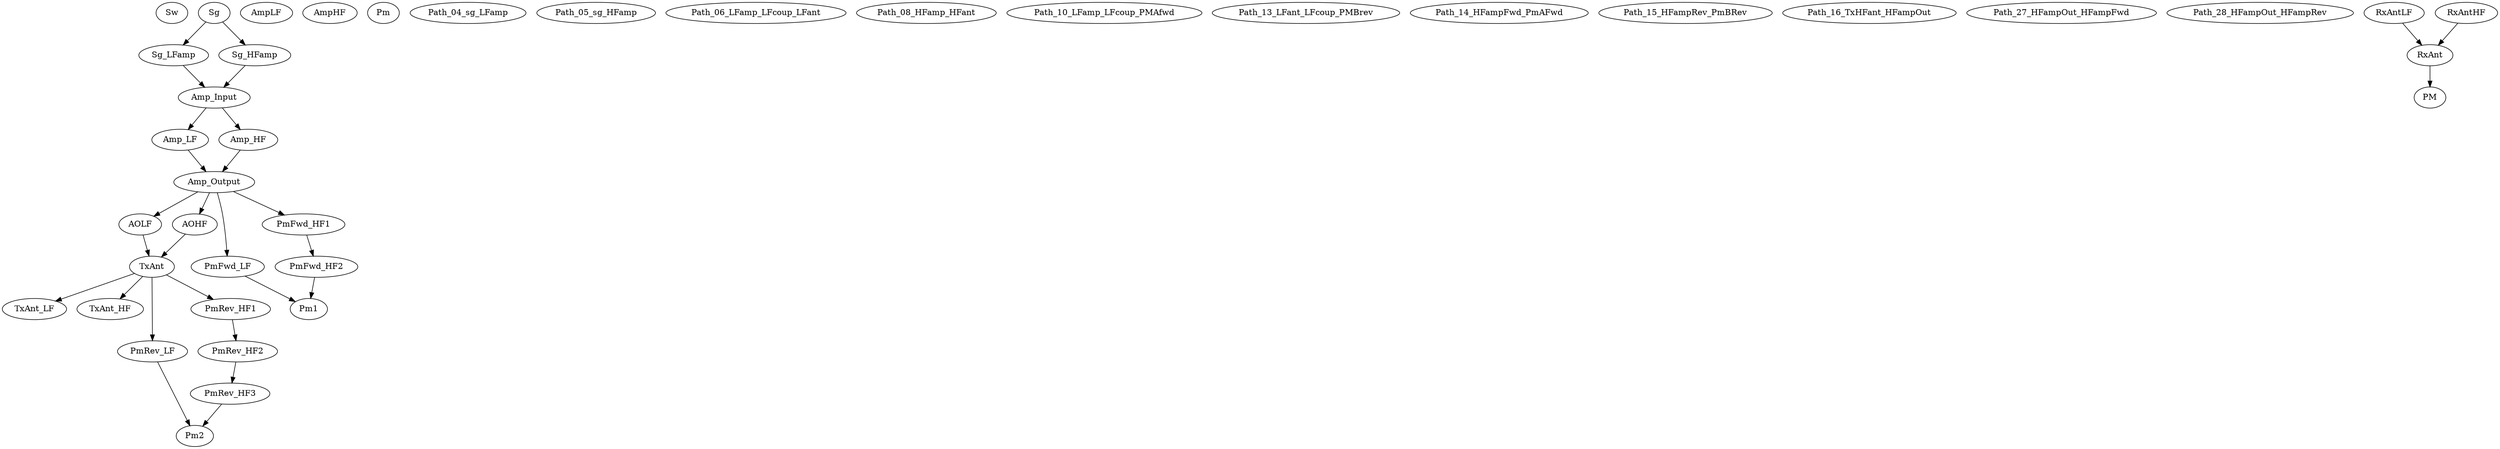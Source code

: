 digraph {
    Sw                          [ini="sw_rc_term.ini"         condition="f<=18e9"]
    Sg                          [ini="sg-rs-smf100a.ini"      condition="1e5<=f<=22e9"]
    AmpLF                       [ini="amp-lf-bonn-blwa.ini"   condition="8e7<=f<=1e9"]
    AmpHF                       [ini="amp-hf-bonn-blma.ini"   condition="1e9<f<=18e9"]
    Pm                          [ini="pm_rxatt.ini" ch=1      condition="1e7<f<=18e9"]
    Pm1                         [ini="pm_rs_nrp_2ch.ini" ch=1 condition="1e7<f<=18e9"]
    Pm2                         [ini="pm_rs_nrp_2ch.ini" ch=2 condition="1e7<f<=18e9"]
    
    Path_04_sg_LFamp            [ini="04-sg-LFamp.ini" condition="f<=18e9"]
    Path_05_sg_HFamp            [ini="05-sg-HFamp.ini" condition="f<=18e9"]
    
    Path_06_LFamp_LFcoup_LFant  [ini="06-LFamp-LFcoup-LFant.ini" condition="8e7<=f<=1e9"]
    Path_08_HFamp_HFant         [ini="08-HFamp-HFant.ini"        condition="f<=18e9"]

    Path_10_LFamp_LFcoup_PMAfwd [ini="10-LFamp-LFcoup-PMAfwd.ini" condition="8e7<=f<=1e9"]
    Path_13_LFant_LFcoup_PMBrev [ini="13-LFant-LFcoup-PMBrev.ini" condition="8e7<=f<=1e9"]
    
    Path_14_HFampFwd_PmAFwd     [ini="14-HFampfwd-PMAfwd.ini"  condition="f<=18e9"]
    Path_15_HFampRev_PmBRev     [ini="15-HFamprev-PMBrev.ini"  condition="f<=18e9"]
    Path_16_TxHFant_HFampOut    [ini="16-TxHFant-HFampOut.ini" condition="f<=18e9"]
        
    Path_27_HFampOut_HFampFwd   [ini="27-HFampOut-HFampFwd.ini"  condition="1e9<f<=18e9"]
    Path_28_HFampOut_HFampRev   [ini="28-HFampOut-HFampRev.ini" condition="1e9<f<=18e9"]

    #FP                          [ini="prb_ar_fm7004.ini"]
    #tuner                      [ini="mc_teseq_stirrer.ini"]

    #TxAnt_LF
    #TxAnt_HF
    #RxAnt_LF
    #RxAnt_HF

    Sg -> Sg_LFamp              [condition="f<=1e9"]
    Sg -> Sg_HFamp              [condition="1e9<f<=18e9"]
    
    Sg_LFamp -> Amp_Input       [dev=Path_04_sg_LFamp what="S21"]
    Sg_HFamp -> Amp_Input       [dev=Path_05_sg_HFamp what="S21"]
    
    Amp_Input -> Amp_LF         [condition="f<=1e9"]
    Amp_Input -> Amp_HF         [condition="1e9<f<=18e9"]

    Amp_LF -> Amp_Output        [dev=Path_04_sg_LFamp what="S21"]#[dev=AmpLF what="S21"]
    Amp_HF -> Amp_Output        [dev=Path_05_sg_HFamp what="S21"]#[dev=AmpHF what="S21"]

    Amp_Output -> AOLF          [condition="f<=1e9"]
    Amp_Output -> AOHF          [condition="1e9<f<=18e9"]
    
    AOLF -> TxAnt               [dev=Path_06_LFamp_LFcoup_LFant what="S21"]
    AOHF -> TxAnt               [dev=Path_08_HFamp_HFant what="S21"]
    
    TxAnt -> TxAnt_LF           [condition="f<=1e9"]
    TxAnt -> TxAnt_HF           [condition="1e9<f<=18e9"]
       
    Amp_Output -> PmFwd_LF      [condition="8e7<=f<=1e9"]
    Amp_Output -> PmFwd_HF1     [condition="1e9<f<=18e9"]
    
    PmFwd_LF   -> Pm1           [dev=Path_10_LFamp_LFcoup_PMAfwd what="S21"]
    PmFwd_HF1  -> PmFwd_HF2     [dev=Path_27_HFampOut_HFampFwd what="S21"]
    PmFwd_HF2  -> Pm1           [dev=Path_14_HFampFwd_PmAFwd what="S21"]
    
    TxAnt -> PmRev_LF           [condition="f<=1e9"]
    TxAnt -> PmRev_HF1          [condition="1e9<f<=18e9"]
    
    PmRev_LF  -> Pm2            [dev=Path_13_LFant_LFcoup_PMBrev what="S21"]
    PmRev_HF1 -> PmRev_HF2      [dev=Path_16_TxHFant_HFampOut what="S21"]
    PmRev_HF2 -> PmRev_HF3      [dev=Path_28_HFampOut_HFampRev what="S21"]
    PmRev_HF3 -> Pm2            [dev=Path_15_HFampRev_PmBRev what="S21"]
    
    RxAntLF -> RxAnt            [condition="f<=1e9"]
    RxAntHF -> RxAnt            [condition="1e9<f<=18e9"]
    
    RxAnt -> PM                 [dev=Pm]
}